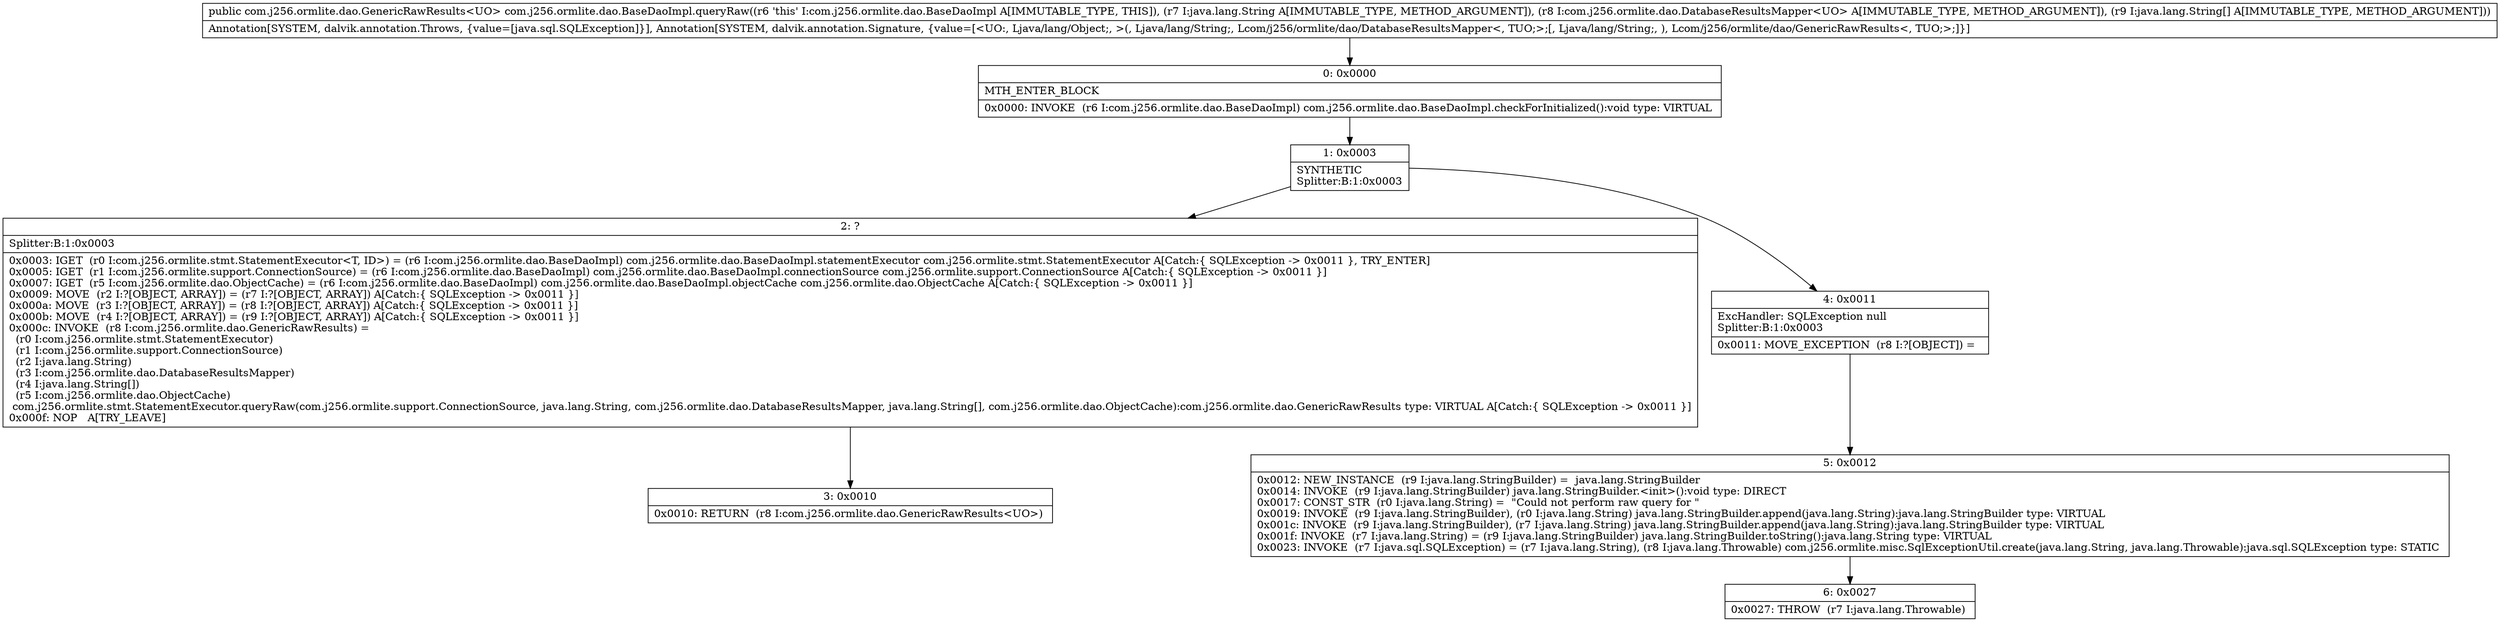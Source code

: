 digraph "CFG forcom.j256.ormlite.dao.BaseDaoImpl.queryRaw(Ljava\/lang\/String;Lcom\/j256\/ormlite\/dao\/DatabaseResultsMapper;[Ljava\/lang\/String;)Lcom\/j256\/ormlite\/dao\/GenericRawResults;" {
Node_0 [shape=record,label="{0\:\ 0x0000|MTH_ENTER_BLOCK\l|0x0000: INVOKE  (r6 I:com.j256.ormlite.dao.BaseDaoImpl) com.j256.ormlite.dao.BaseDaoImpl.checkForInitialized():void type: VIRTUAL \l}"];
Node_1 [shape=record,label="{1\:\ 0x0003|SYNTHETIC\lSplitter:B:1:0x0003\l}"];
Node_2 [shape=record,label="{2\:\ ?|Splitter:B:1:0x0003\l|0x0003: IGET  (r0 I:com.j256.ormlite.stmt.StatementExecutor\<T, ID\>) = (r6 I:com.j256.ormlite.dao.BaseDaoImpl) com.j256.ormlite.dao.BaseDaoImpl.statementExecutor com.j256.ormlite.stmt.StatementExecutor A[Catch:\{ SQLException \-\> 0x0011 \}, TRY_ENTER]\l0x0005: IGET  (r1 I:com.j256.ormlite.support.ConnectionSource) = (r6 I:com.j256.ormlite.dao.BaseDaoImpl) com.j256.ormlite.dao.BaseDaoImpl.connectionSource com.j256.ormlite.support.ConnectionSource A[Catch:\{ SQLException \-\> 0x0011 \}]\l0x0007: IGET  (r5 I:com.j256.ormlite.dao.ObjectCache) = (r6 I:com.j256.ormlite.dao.BaseDaoImpl) com.j256.ormlite.dao.BaseDaoImpl.objectCache com.j256.ormlite.dao.ObjectCache A[Catch:\{ SQLException \-\> 0x0011 \}]\l0x0009: MOVE  (r2 I:?[OBJECT, ARRAY]) = (r7 I:?[OBJECT, ARRAY]) A[Catch:\{ SQLException \-\> 0x0011 \}]\l0x000a: MOVE  (r3 I:?[OBJECT, ARRAY]) = (r8 I:?[OBJECT, ARRAY]) A[Catch:\{ SQLException \-\> 0x0011 \}]\l0x000b: MOVE  (r4 I:?[OBJECT, ARRAY]) = (r9 I:?[OBJECT, ARRAY]) A[Catch:\{ SQLException \-\> 0x0011 \}]\l0x000c: INVOKE  (r8 I:com.j256.ormlite.dao.GenericRawResults) = \l  (r0 I:com.j256.ormlite.stmt.StatementExecutor)\l  (r1 I:com.j256.ormlite.support.ConnectionSource)\l  (r2 I:java.lang.String)\l  (r3 I:com.j256.ormlite.dao.DatabaseResultsMapper)\l  (r4 I:java.lang.String[])\l  (r5 I:com.j256.ormlite.dao.ObjectCache)\l com.j256.ormlite.stmt.StatementExecutor.queryRaw(com.j256.ormlite.support.ConnectionSource, java.lang.String, com.j256.ormlite.dao.DatabaseResultsMapper, java.lang.String[], com.j256.ormlite.dao.ObjectCache):com.j256.ormlite.dao.GenericRawResults type: VIRTUAL A[Catch:\{ SQLException \-\> 0x0011 \}]\l0x000f: NOP   A[TRY_LEAVE]\l}"];
Node_3 [shape=record,label="{3\:\ 0x0010|0x0010: RETURN  (r8 I:com.j256.ormlite.dao.GenericRawResults\<UO\>) \l}"];
Node_4 [shape=record,label="{4\:\ 0x0011|ExcHandler: SQLException null\lSplitter:B:1:0x0003\l|0x0011: MOVE_EXCEPTION  (r8 I:?[OBJECT]) =  \l}"];
Node_5 [shape=record,label="{5\:\ 0x0012|0x0012: NEW_INSTANCE  (r9 I:java.lang.StringBuilder) =  java.lang.StringBuilder \l0x0014: INVOKE  (r9 I:java.lang.StringBuilder) java.lang.StringBuilder.\<init\>():void type: DIRECT \l0x0017: CONST_STR  (r0 I:java.lang.String) =  \"Could not perform raw query for \" \l0x0019: INVOKE  (r9 I:java.lang.StringBuilder), (r0 I:java.lang.String) java.lang.StringBuilder.append(java.lang.String):java.lang.StringBuilder type: VIRTUAL \l0x001c: INVOKE  (r9 I:java.lang.StringBuilder), (r7 I:java.lang.String) java.lang.StringBuilder.append(java.lang.String):java.lang.StringBuilder type: VIRTUAL \l0x001f: INVOKE  (r7 I:java.lang.String) = (r9 I:java.lang.StringBuilder) java.lang.StringBuilder.toString():java.lang.String type: VIRTUAL \l0x0023: INVOKE  (r7 I:java.sql.SQLException) = (r7 I:java.lang.String), (r8 I:java.lang.Throwable) com.j256.ormlite.misc.SqlExceptionUtil.create(java.lang.String, java.lang.Throwable):java.sql.SQLException type: STATIC \l}"];
Node_6 [shape=record,label="{6\:\ 0x0027|0x0027: THROW  (r7 I:java.lang.Throwable) \l}"];
MethodNode[shape=record,label="{public com.j256.ormlite.dao.GenericRawResults\<UO\> com.j256.ormlite.dao.BaseDaoImpl.queryRaw((r6 'this' I:com.j256.ormlite.dao.BaseDaoImpl A[IMMUTABLE_TYPE, THIS]), (r7 I:java.lang.String A[IMMUTABLE_TYPE, METHOD_ARGUMENT]), (r8 I:com.j256.ormlite.dao.DatabaseResultsMapper\<UO\> A[IMMUTABLE_TYPE, METHOD_ARGUMENT]), (r9 I:java.lang.String[] A[IMMUTABLE_TYPE, METHOD_ARGUMENT]))  | Annotation[SYSTEM, dalvik.annotation.Throws, \{value=[java.sql.SQLException]\}], Annotation[SYSTEM, dalvik.annotation.Signature, \{value=[\<UO:, Ljava\/lang\/Object;, \>(, Ljava\/lang\/String;, Lcom\/j256\/ormlite\/dao\/DatabaseResultsMapper\<, TUO;\>;[, Ljava\/lang\/String;, ), Lcom\/j256\/ormlite\/dao\/GenericRawResults\<, TUO;\>;]\}]\l}"];
MethodNode -> Node_0;
Node_0 -> Node_1;
Node_1 -> Node_2;
Node_1 -> Node_4;
Node_2 -> Node_3;
Node_4 -> Node_5;
Node_5 -> Node_6;
}

